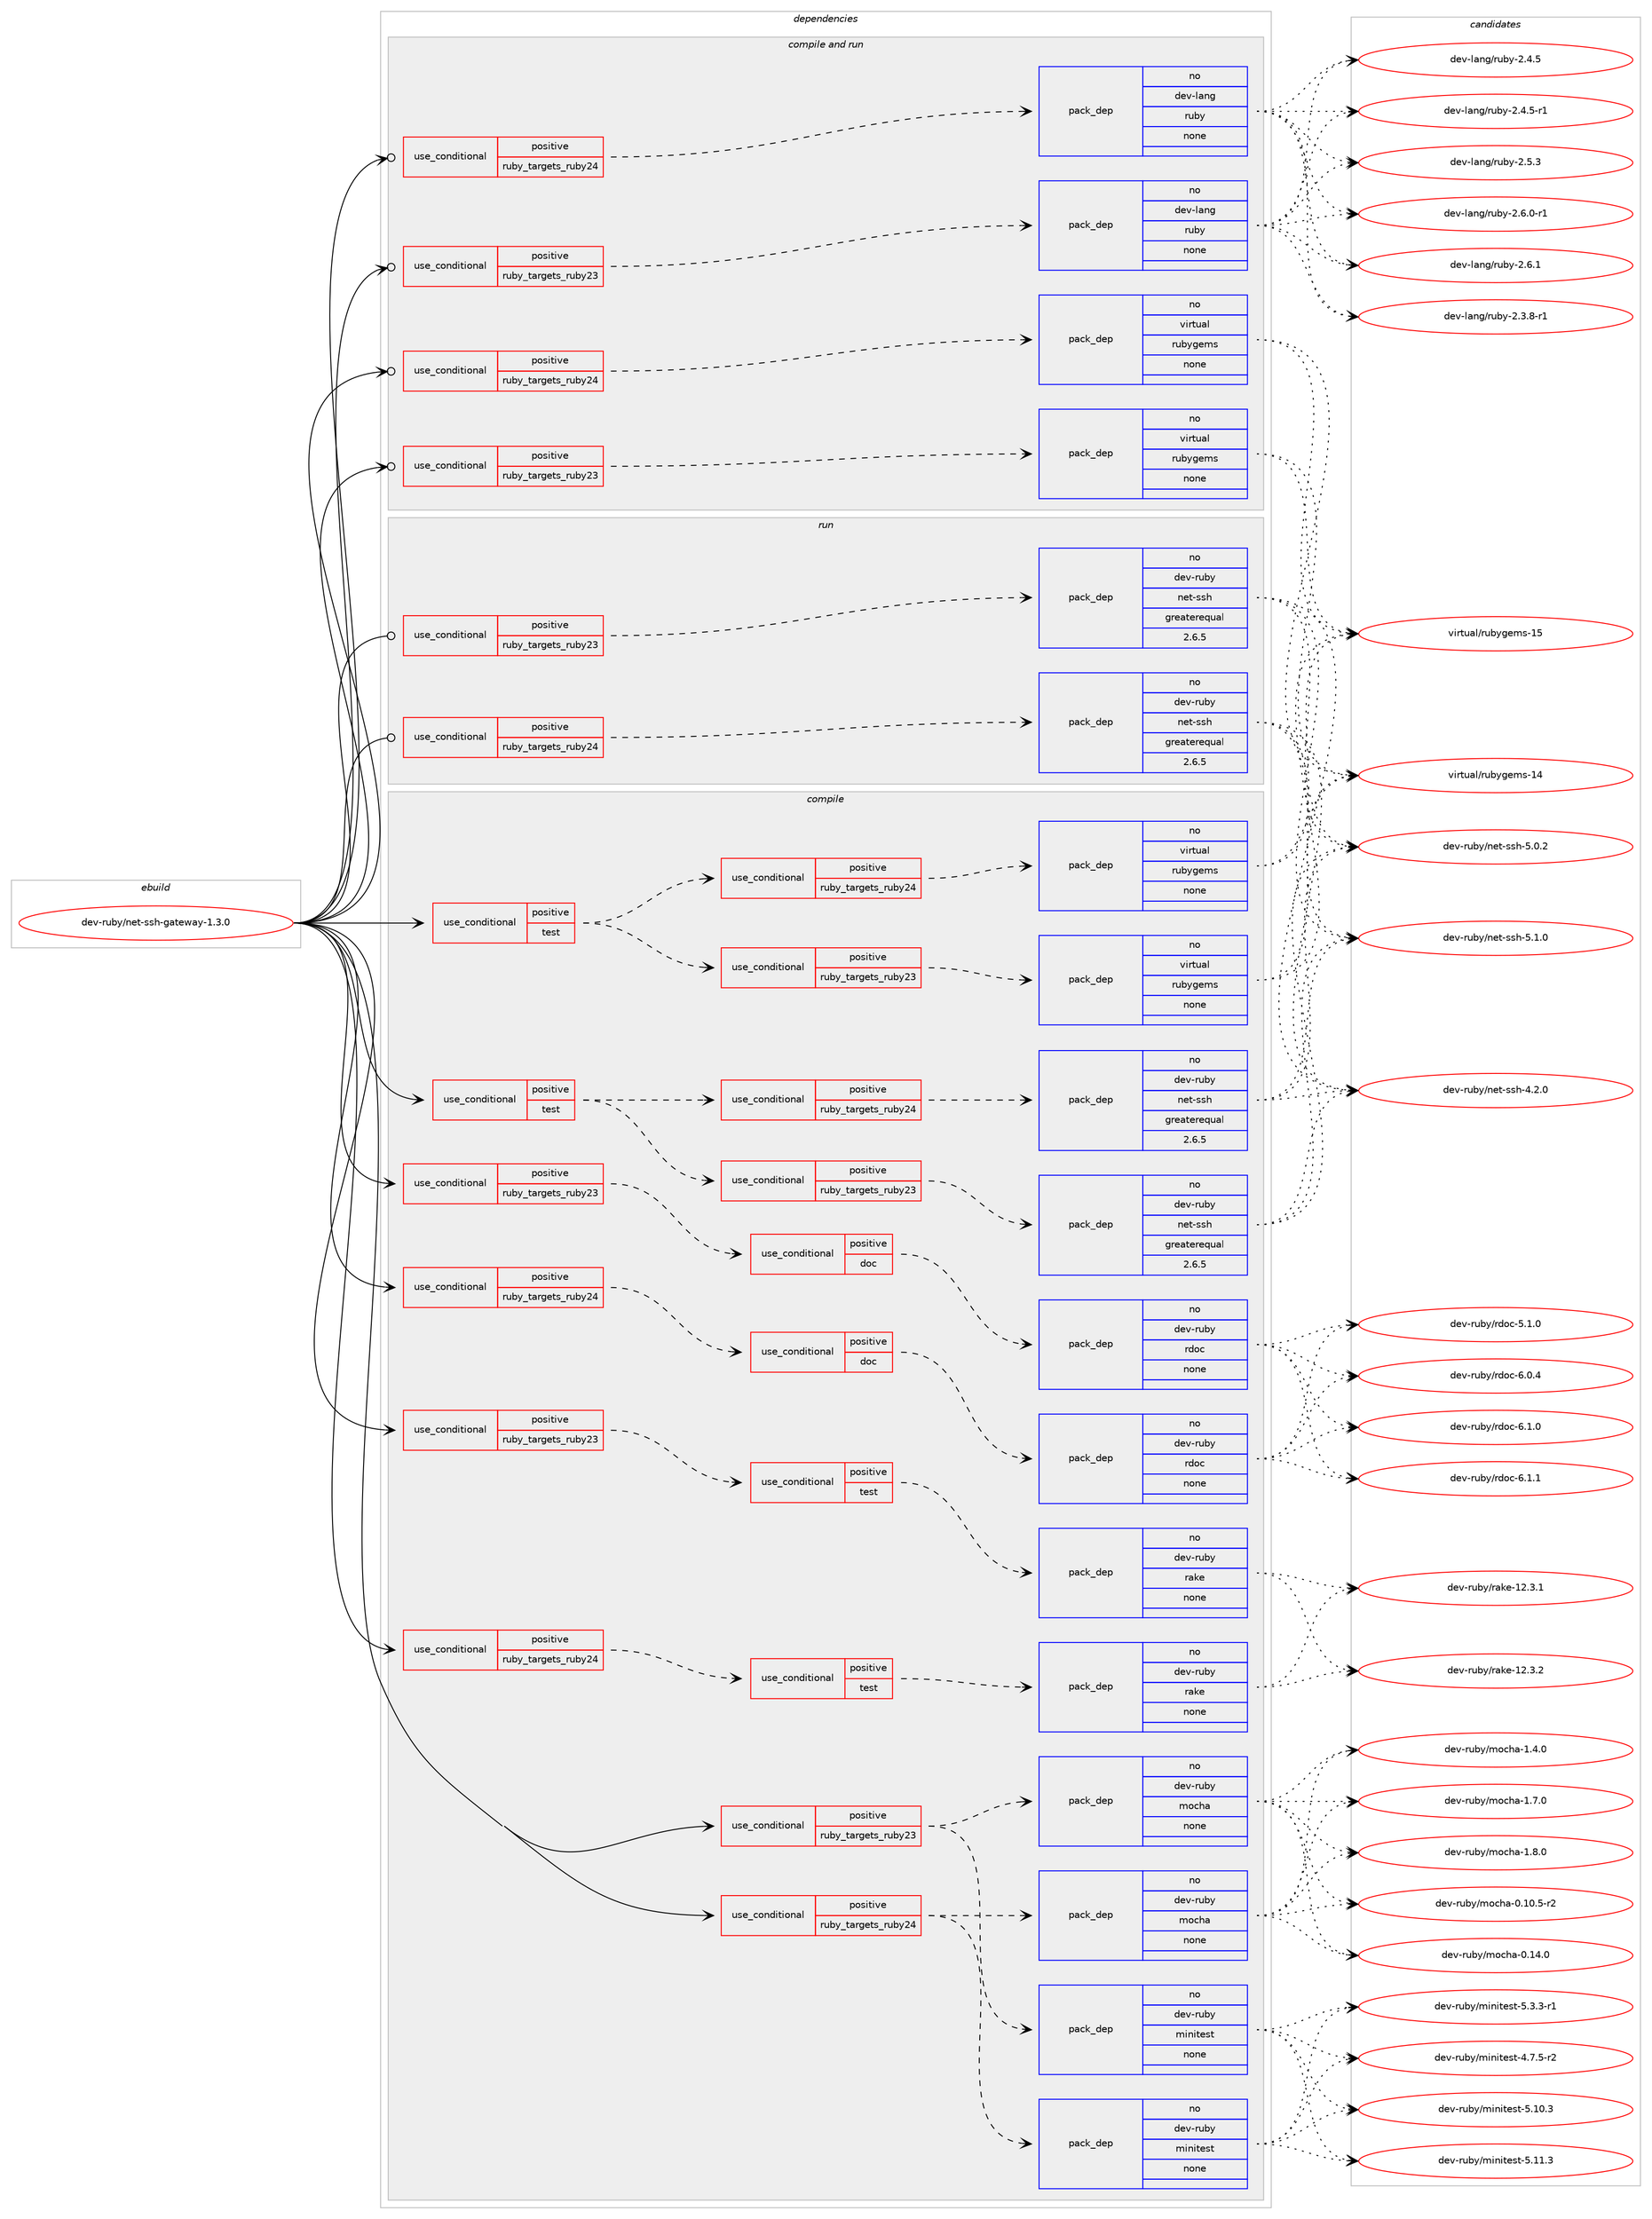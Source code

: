 digraph prolog {

# *************
# Graph options
# *************

newrank=true;
concentrate=true;
compound=true;
graph [rankdir=LR,fontname=Helvetica,fontsize=10,ranksep=1.5];#, ranksep=2.5, nodesep=0.2];
edge  [arrowhead=vee];
node  [fontname=Helvetica,fontsize=10];

# **********
# The ebuild
# **********

subgraph cluster_leftcol {
color=gray;
rank=same;
label=<<i>ebuild</i>>;
id [label="dev-ruby/net-ssh-gateway-1.3.0", color=red, width=4, href="../dev-ruby/net-ssh-gateway-1.3.0.svg"];
}

# ****************
# The dependencies
# ****************

subgraph cluster_midcol {
color=gray;
label=<<i>dependencies</i>>;
subgraph cluster_compile {
fillcolor="#eeeeee";
style=filled;
label=<<i>compile</i>>;
subgraph cond407426 {
dependency1507738 [label=<<TABLE BORDER="0" CELLBORDER="1" CELLSPACING="0" CELLPADDING="4"><TR><TD ROWSPAN="3" CELLPADDING="10">use_conditional</TD></TR><TR><TD>positive</TD></TR><TR><TD>ruby_targets_ruby23</TD></TR></TABLE>>, shape=none, color=red];
subgraph cond407427 {
dependency1507739 [label=<<TABLE BORDER="0" CELLBORDER="1" CELLSPACING="0" CELLPADDING="4"><TR><TD ROWSPAN="3" CELLPADDING="10">use_conditional</TD></TR><TR><TD>positive</TD></TR><TR><TD>doc</TD></TR></TABLE>>, shape=none, color=red];
subgraph pack1076815 {
dependency1507740 [label=<<TABLE BORDER="0" CELLBORDER="1" CELLSPACING="0" CELLPADDING="4" WIDTH="220"><TR><TD ROWSPAN="6" CELLPADDING="30">pack_dep</TD></TR><TR><TD WIDTH="110">no</TD></TR><TR><TD>dev-ruby</TD></TR><TR><TD>rdoc</TD></TR><TR><TD>none</TD></TR><TR><TD></TD></TR></TABLE>>, shape=none, color=blue];
}
dependency1507739:e -> dependency1507740:w [weight=20,style="dashed",arrowhead="vee"];
}
dependency1507738:e -> dependency1507739:w [weight=20,style="dashed",arrowhead="vee"];
}
id:e -> dependency1507738:w [weight=20,style="solid",arrowhead="vee"];
subgraph cond407428 {
dependency1507741 [label=<<TABLE BORDER="0" CELLBORDER="1" CELLSPACING="0" CELLPADDING="4"><TR><TD ROWSPAN="3" CELLPADDING="10">use_conditional</TD></TR><TR><TD>positive</TD></TR><TR><TD>ruby_targets_ruby23</TD></TR></TABLE>>, shape=none, color=red];
subgraph cond407429 {
dependency1507742 [label=<<TABLE BORDER="0" CELLBORDER="1" CELLSPACING="0" CELLPADDING="4"><TR><TD ROWSPAN="3" CELLPADDING="10">use_conditional</TD></TR><TR><TD>positive</TD></TR><TR><TD>test</TD></TR></TABLE>>, shape=none, color=red];
subgraph pack1076816 {
dependency1507743 [label=<<TABLE BORDER="0" CELLBORDER="1" CELLSPACING="0" CELLPADDING="4" WIDTH="220"><TR><TD ROWSPAN="6" CELLPADDING="30">pack_dep</TD></TR><TR><TD WIDTH="110">no</TD></TR><TR><TD>dev-ruby</TD></TR><TR><TD>rake</TD></TR><TR><TD>none</TD></TR><TR><TD></TD></TR></TABLE>>, shape=none, color=blue];
}
dependency1507742:e -> dependency1507743:w [weight=20,style="dashed",arrowhead="vee"];
}
dependency1507741:e -> dependency1507742:w [weight=20,style="dashed",arrowhead="vee"];
}
id:e -> dependency1507741:w [weight=20,style="solid",arrowhead="vee"];
subgraph cond407430 {
dependency1507744 [label=<<TABLE BORDER="0" CELLBORDER="1" CELLSPACING="0" CELLPADDING="4"><TR><TD ROWSPAN="3" CELLPADDING="10">use_conditional</TD></TR><TR><TD>positive</TD></TR><TR><TD>ruby_targets_ruby23</TD></TR></TABLE>>, shape=none, color=red];
subgraph pack1076817 {
dependency1507745 [label=<<TABLE BORDER="0" CELLBORDER="1" CELLSPACING="0" CELLPADDING="4" WIDTH="220"><TR><TD ROWSPAN="6" CELLPADDING="30">pack_dep</TD></TR><TR><TD WIDTH="110">no</TD></TR><TR><TD>dev-ruby</TD></TR><TR><TD>minitest</TD></TR><TR><TD>none</TD></TR><TR><TD></TD></TR></TABLE>>, shape=none, color=blue];
}
dependency1507744:e -> dependency1507745:w [weight=20,style="dashed",arrowhead="vee"];
subgraph pack1076818 {
dependency1507746 [label=<<TABLE BORDER="0" CELLBORDER="1" CELLSPACING="0" CELLPADDING="4" WIDTH="220"><TR><TD ROWSPAN="6" CELLPADDING="30">pack_dep</TD></TR><TR><TD WIDTH="110">no</TD></TR><TR><TD>dev-ruby</TD></TR><TR><TD>mocha</TD></TR><TR><TD>none</TD></TR><TR><TD></TD></TR></TABLE>>, shape=none, color=blue];
}
dependency1507744:e -> dependency1507746:w [weight=20,style="dashed",arrowhead="vee"];
}
id:e -> dependency1507744:w [weight=20,style="solid",arrowhead="vee"];
subgraph cond407431 {
dependency1507747 [label=<<TABLE BORDER="0" CELLBORDER="1" CELLSPACING="0" CELLPADDING="4"><TR><TD ROWSPAN="3" CELLPADDING="10">use_conditional</TD></TR><TR><TD>positive</TD></TR><TR><TD>ruby_targets_ruby24</TD></TR></TABLE>>, shape=none, color=red];
subgraph cond407432 {
dependency1507748 [label=<<TABLE BORDER="0" CELLBORDER="1" CELLSPACING="0" CELLPADDING="4"><TR><TD ROWSPAN="3" CELLPADDING="10">use_conditional</TD></TR><TR><TD>positive</TD></TR><TR><TD>doc</TD></TR></TABLE>>, shape=none, color=red];
subgraph pack1076819 {
dependency1507749 [label=<<TABLE BORDER="0" CELLBORDER="1" CELLSPACING="0" CELLPADDING="4" WIDTH="220"><TR><TD ROWSPAN="6" CELLPADDING="30">pack_dep</TD></TR><TR><TD WIDTH="110">no</TD></TR><TR><TD>dev-ruby</TD></TR><TR><TD>rdoc</TD></TR><TR><TD>none</TD></TR><TR><TD></TD></TR></TABLE>>, shape=none, color=blue];
}
dependency1507748:e -> dependency1507749:w [weight=20,style="dashed",arrowhead="vee"];
}
dependency1507747:e -> dependency1507748:w [weight=20,style="dashed",arrowhead="vee"];
}
id:e -> dependency1507747:w [weight=20,style="solid",arrowhead="vee"];
subgraph cond407433 {
dependency1507750 [label=<<TABLE BORDER="0" CELLBORDER="1" CELLSPACING="0" CELLPADDING="4"><TR><TD ROWSPAN="3" CELLPADDING="10">use_conditional</TD></TR><TR><TD>positive</TD></TR><TR><TD>ruby_targets_ruby24</TD></TR></TABLE>>, shape=none, color=red];
subgraph cond407434 {
dependency1507751 [label=<<TABLE BORDER="0" CELLBORDER="1" CELLSPACING="0" CELLPADDING="4"><TR><TD ROWSPAN="3" CELLPADDING="10">use_conditional</TD></TR><TR><TD>positive</TD></TR><TR><TD>test</TD></TR></TABLE>>, shape=none, color=red];
subgraph pack1076820 {
dependency1507752 [label=<<TABLE BORDER="0" CELLBORDER="1" CELLSPACING="0" CELLPADDING="4" WIDTH="220"><TR><TD ROWSPAN="6" CELLPADDING="30">pack_dep</TD></TR><TR><TD WIDTH="110">no</TD></TR><TR><TD>dev-ruby</TD></TR><TR><TD>rake</TD></TR><TR><TD>none</TD></TR><TR><TD></TD></TR></TABLE>>, shape=none, color=blue];
}
dependency1507751:e -> dependency1507752:w [weight=20,style="dashed",arrowhead="vee"];
}
dependency1507750:e -> dependency1507751:w [weight=20,style="dashed",arrowhead="vee"];
}
id:e -> dependency1507750:w [weight=20,style="solid",arrowhead="vee"];
subgraph cond407435 {
dependency1507753 [label=<<TABLE BORDER="0" CELLBORDER="1" CELLSPACING="0" CELLPADDING="4"><TR><TD ROWSPAN="3" CELLPADDING="10">use_conditional</TD></TR><TR><TD>positive</TD></TR><TR><TD>ruby_targets_ruby24</TD></TR></TABLE>>, shape=none, color=red];
subgraph pack1076821 {
dependency1507754 [label=<<TABLE BORDER="0" CELLBORDER="1" CELLSPACING="0" CELLPADDING="4" WIDTH="220"><TR><TD ROWSPAN="6" CELLPADDING="30">pack_dep</TD></TR><TR><TD WIDTH="110">no</TD></TR><TR><TD>dev-ruby</TD></TR><TR><TD>minitest</TD></TR><TR><TD>none</TD></TR><TR><TD></TD></TR></TABLE>>, shape=none, color=blue];
}
dependency1507753:e -> dependency1507754:w [weight=20,style="dashed",arrowhead="vee"];
subgraph pack1076822 {
dependency1507755 [label=<<TABLE BORDER="0" CELLBORDER="1" CELLSPACING="0" CELLPADDING="4" WIDTH="220"><TR><TD ROWSPAN="6" CELLPADDING="30">pack_dep</TD></TR><TR><TD WIDTH="110">no</TD></TR><TR><TD>dev-ruby</TD></TR><TR><TD>mocha</TD></TR><TR><TD>none</TD></TR><TR><TD></TD></TR></TABLE>>, shape=none, color=blue];
}
dependency1507753:e -> dependency1507755:w [weight=20,style="dashed",arrowhead="vee"];
}
id:e -> dependency1507753:w [weight=20,style="solid",arrowhead="vee"];
subgraph cond407436 {
dependency1507756 [label=<<TABLE BORDER="0" CELLBORDER="1" CELLSPACING="0" CELLPADDING="4"><TR><TD ROWSPAN="3" CELLPADDING="10">use_conditional</TD></TR><TR><TD>positive</TD></TR><TR><TD>test</TD></TR></TABLE>>, shape=none, color=red];
subgraph cond407437 {
dependency1507757 [label=<<TABLE BORDER="0" CELLBORDER="1" CELLSPACING="0" CELLPADDING="4"><TR><TD ROWSPAN="3" CELLPADDING="10">use_conditional</TD></TR><TR><TD>positive</TD></TR><TR><TD>ruby_targets_ruby23</TD></TR></TABLE>>, shape=none, color=red];
subgraph pack1076823 {
dependency1507758 [label=<<TABLE BORDER="0" CELLBORDER="1" CELLSPACING="0" CELLPADDING="4" WIDTH="220"><TR><TD ROWSPAN="6" CELLPADDING="30">pack_dep</TD></TR><TR><TD WIDTH="110">no</TD></TR><TR><TD>dev-ruby</TD></TR><TR><TD>net-ssh</TD></TR><TR><TD>greaterequal</TD></TR><TR><TD>2.6.5</TD></TR></TABLE>>, shape=none, color=blue];
}
dependency1507757:e -> dependency1507758:w [weight=20,style="dashed",arrowhead="vee"];
}
dependency1507756:e -> dependency1507757:w [weight=20,style="dashed",arrowhead="vee"];
subgraph cond407438 {
dependency1507759 [label=<<TABLE BORDER="0" CELLBORDER="1" CELLSPACING="0" CELLPADDING="4"><TR><TD ROWSPAN="3" CELLPADDING="10">use_conditional</TD></TR><TR><TD>positive</TD></TR><TR><TD>ruby_targets_ruby24</TD></TR></TABLE>>, shape=none, color=red];
subgraph pack1076824 {
dependency1507760 [label=<<TABLE BORDER="0" CELLBORDER="1" CELLSPACING="0" CELLPADDING="4" WIDTH="220"><TR><TD ROWSPAN="6" CELLPADDING="30">pack_dep</TD></TR><TR><TD WIDTH="110">no</TD></TR><TR><TD>dev-ruby</TD></TR><TR><TD>net-ssh</TD></TR><TR><TD>greaterequal</TD></TR><TR><TD>2.6.5</TD></TR></TABLE>>, shape=none, color=blue];
}
dependency1507759:e -> dependency1507760:w [weight=20,style="dashed",arrowhead="vee"];
}
dependency1507756:e -> dependency1507759:w [weight=20,style="dashed",arrowhead="vee"];
}
id:e -> dependency1507756:w [weight=20,style="solid",arrowhead="vee"];
subgraph cond407439 {
dependency1507761 [label=<<TABLE BORDER="0" CELLBORDER="1" CELLSPACING="0" CELLPADDING="4"><TR><TD ROWSPAN="3" CELLPADDING="10">use_conditional</TD></TR><TR><TD>positive</TD></TR><TR><TD>test</TD></TR></TABLE>>, shape=none, color=red];
subgraph cond407440 {
dependency1507762 [label=<<TABLE BORDER="0" CELLBORDER="1" CELLSPACING="0" CELLPADDING="4"><TR><TD ROWSPAN="3" CELLPADDING="10">use_conditional</TD></TR><TR><TD>positive</TD></TR><TR><TD>ruby_targets_ruby23</TD></TR></TABLE>>, shape=none, color=red];
subgraph pack1076825 {
dependency1507763 [label=<<TABLE BORDER="0" CELLBORDER="1" CELLSPACING="0" CELLPADDING="4" WIDTH="220"><TR><TD ROWSPAN="6" CELLPADDING="30">pack_dep</TD></TR><TR><TD WIDTH="110">no</TD></TR><TR><TD>virtual</TD></TR><TR><TD>rubygems</TD></TR><TR><TD>none</TD></TR><TR><TD></TD></TR></TABLE>>, shape=none, color=blue];
}
dependency1507762:e -> dependency1507763:w [weight=20,style="dashed",arrowhead="vee"];
}
dependency1507761:e -> dependency1507762:w [weight=20,style="dashed",arrowhead="vee"];
subgraph cond407441 {
dependency1507764 [label=<<TABLE BORDER="0" CELLBORDER="1" CELLSPACING="0" CELLPADDING="4"><TR><TD ROWSPAN="3" CELLPADDING="10">use_conditional</TD></TR><TR><TD>positive</TD></TR><TR><TD>ruby_targets_ruby24</TD></TR></TABLE>>, shape=none, color=red];
subgraph pack1076826 {
dependency1507765 [label=<<TABLE BORDER="0" CELLBORDER="1" CELLSPACING="0" CELLPADDING="4" WIDTH="220"><TR><TD ROWSPAN="6" CELLPADDING="30">pack_dep</TD></TR><TR><TD WIDTH="110">no</TD></TR><TR><TD>virtual</TD></TR><TR><TD>rubygems</TD></TR><TR><TD>none</TD></TR><TR><TD></TD></TR></TABLE>>, shape=none, color=blue];
}
dependency1507764:e -> dependency1507765:w [weight=20,style="dashed",arrowhead="vee"];
}
dependency1507761:e -> dependency1507764:w [weight=20,style="dashed",arrowhead="vee"];
}
id:e -> dependency1507761:w [weight=20,style="solid",arrowhead="vee"];
}
subgraph cluster_compileandrun {
fillcolor="#eeeeee";
style=filled;
label=<<i>compile and run</i>>;
subgraph cond407442 {
dependency1507766 [label=<<TABLE BORDER="0" CELLBORDER="1" CELLSPACING="0" CELLPADDING="4"><TR><TD ROWSPAN="3" CELLPADDING="10">use_conditional</TD></TR><TR><TD>positive</TD></TR><TR><TD>ruby_targets_ruby23</TD></TR></TABLE>>, shape=none, color=red];
subgraph pack1076827 {
dependency1507767 [label=<<TABLE BORDER="0" CELLBORDER="1" CELLSPACING="0" CELLPADDING="4" WIDTH="220"><TR><TD ROWSPAN="6" CELLPADDING="30">pack_dep</TD></TR><TR><TD WIDTH="110">no</TD></TR><TR><TD>dev-lang</TD></TR><TR><TD>ruby</TD></TR><TR><TD>none</TD></TR><TR><TD></TD></TR></TABLE>>, shape=none, color=blue];
}
dependency1507766:e -> dependency1507767:w [weight=20,style="dashed",arrowhead="vee"];
}
id:e -> dependency1507766:w [weight=20,style="solid",arrowhead="odotvee"];
subgraph cond407443 {
dependency1507768 [label=<<TABLE BORDER="0" CELLBORDER="1" CELLSPACING="0" CELLPADDING="4"><TR><TD ROWSPAN="3" CELLPADDING="10">use_conditional</TD></TR><TR><TD>positive</TD></TR><TR><TD>ruby_targets_ruby23</TD></TR></TABLE>>, shape=none, color=red];
subgraph pack1076828 {
dependency1507769 [label=<<TABLE BORDER="0" CELLBORDER="1" CELLSPACING="0" CELLPADDING="4" WIDTH="220"><TR><TD ROWSPAN="6" CELLPADDING="30">pack_dep</TD></TR><TR><TD WIDTH="110">no</TD></TR><TR><TD>virtual</TD></TR><TR><TD>rubygems</TD></TR><TR><TD>none</TD></TR><TR><TD></TD></TR></TABLE>>, shape=none, color=blue];
}
dependency1507768:e -> dependency1507769:w [weight=20,style="dashed",arrowhead="vee"];
}
id:e -> dependency1507768:w [weight=20,style="solid",arrowhead="odotvee"];
subgraph cond407444 {
dependency1507770 [label=<<TABLE BORDER="0" CELLBORDER="1" CELLSPACING="0" CELLPADDING="4"><TR><TD ROWSPAN="3" CELLPADDING="10">use_conditional</TD></TR><TR><TD>positive</TD></TR><TR><TD>ruby_targets_ruby24</TD></TR></TABLE>>, shape=none, color=red];
subgraph pack1076829 {
dependency1507771 [label=<<TABLE BORDER="0" CELLBORDER="1" CELLSPACING="0" CELLPADDING="4" WIDTH="220"><TR><TD ROWSPAN="6" CELLPADDING="30">pack_dep</TD></TR><TR><TD WIDTH="110">no</TD></TR><TR><TD>dev-lang</TD></TR><TR><TD>ruby</TD></TR><TR><TD>none</TD></TR><TR><TD></TD></TR></TABLE>>, shape=none, color=blue];
}
dependency1507770:e -> dependency1507771:w [weight=20,style="dashed",arrowhead="vee"];
}
id:e -> dependency1507770:w [weight=20,style="solid",arrowhead="odotvee"];
subgraph cond407445 {
dependency1507772 [label=<<TABLE BORDER="0" CELLBORDER="1" CELLSPACING="0" CELLPADDING="4"><TR><TD ROWSPAN="3" CELLPADDING="10">use_conditional</TD></TR><TR><TD>positive</TD></TR><TR><TD>ruby_targets_ruby24</TD></TR></TABLE>>, shape=none, color=red];
subgraph pack1076830 {
dependency1507773 [label=<<TABLE BORDER="0" CELLBORDER="1" CELLSPACING="0" CELLPADDING="4" WIDTH="220"><TR><TD ROWSPAN="6" CELLPADDING="30">pack_dep</TD></TR><TR><TD WIDTH="110">no</TD></TR><TR><TD>virtual</TD></TR><TR><TD>rubygems</TD></TR><TR><TD>none</TD></TR><TR><TD></TD></TR></TABLE>>, shape=none, color=blue];
}
dependency1507772:e -> dependency1507773:w [weight=20,style="dashed",arrowhead="vee"];
}
id:e -> dependency1507772:w [weight=20,style="solid",arrowhead="odotvee"];
}
subgraph cluster_run {
fillcolor="#eeeeee";
style=filled;
label=<<i>run</i>>;
subgraph cond407446 {
dependency1507774 [label=<<TABLE BORDER="0" CELLBORDER="1" CELLSPACING="0" CELLPADDING="4"><TR><TD ROWSPAN="3" CELLPADDING="10">use_conditional</TD></TR><TR><TD>positive</TD></TR><TR><TD>ruby_targets_ruby23</TD></TR></TABLE>>, shape=none, color=red];
subgraph pack1076831 {
dependency1507775 [label=<<TABLE BORDER="0" CELLBORDER="1" CELLSPACING="0" CELLPADDING="4" WIDTH="220"><TR><TD ROWSPAN="6" CELLPADDING="30">pack_dep</TD></TR><TR><TD WIDTH="110">no</TD></TR><TR><TD>dev-ruby</TD></TR><TR><TD>net-ssh</TD></TR><TR><TD>greaterequal</TD></TR><TR><TD>2.6.5</TD></TR></TABLE>>, shape=none, color=blue];
}
dependency1507774:e -> dependency1507775:w [weight=20,style="dashed",arrowhead="vee"];
}
id:e -> dependency1507774:w [weight=20,style="solid",arrowhead="odot"];
subgraph cond407447 {
dependency1507776 [label=<<TABLE BORDER="0" CELLBORDER="1" CELLSPACING="0" CELLPADDING="4"><TR><TD ROWSPAN="3" CELLPADDING="10">use_conditional</TD></TR><TR><TD>positive</TD></TR><TR><TD>ruby_targets_ruby24</TD></TR></TABLE>>, shape=none, color=red];
subgraph pack1076832 {
dependency1507777 [label=<<TABLE BORDER="0" CELLBORDER="1" CELLSPACING="0" CELLPADDING="4" WIDTH="220"><TR><TD ROWSPAN="6" CELLPADDING="30">pack_dep</TD></TR><TR><TD WIDTH="110">no</TD></TR><TR><TD>dev-ruby</TD></TR><TR><TD>net-ssh</TD></TR><TR><TD>greaterequal</TD></TR><TR><TD>2.6.5</TD></TR></TABLE>>, shape=none, color=blue];
}
dependency1507776:e -> dependency1507777:w [weight=20,style="dashed",arrowhead="vee"];
}
id:e -> dependency1507776:w [weight=20,style="solid",arrowhead="odot"];
}
}

# **************
# The candidates
# **************

subgraph cluster_choices {
rank=same;
color=gray;
label=<<i>candidates</i>>;

subgraph choice1076815 {
color=black;
nodesep=1;
choice10010111845114117981214711410011199455346494648 [label="dev-ruby/rdoc-5.1.0", color=red, width=4,href="../dev-ruby/rdoc-5.1.0.svg"];
choice10010111845114117981214711410011199455446484652 [label="dev-ruby/rdoc-6.0.4", color=red, width=4,href="../dev-ruby/rdoc-6.0.4.svg"];
choice10010111845114117981214711410011199455446494648 [label="dev-ruby/rdoc-6.1.0", color=red, width=4,href="../dev-ruby/rdoc-6.1.0.svg"];
choice10010111845114117981214711410011199455446494649 [label="dev-ruby/rdoc-6.1.1", color=red, width=4,href="../dev-ruby/rdoc-6.1.1.svg"];
dependency1507740:e -> choice10010111845114117981214711410011199455346494648:w [style=dotted,weight="100"];
dependency1507740:e -> choice10010111845114117981214711410011199455446484652:w [style=dotted,weight="100"];
dependency1507740:e -> choice10010111845114117981214711410011199455446494648:w [style=dotted,weight="100"];
dependency1507740:e -> choice10010111845114117981214711410011199455446494649:w [style=dotted,weight="100"];
}
subgraph choice1076816 {
color=black;
nodesep=1;
choice1001011184511411798121471149710710145495046514649 [label="dev-ruby/rake-12.3.1", color=red, width=4,href="../dev-ruby/rake-12.3.1.svg"];
choice1001011184511411798121471149710710145495046514650 [label="dev-ruby/rake-12.3.2", color=red, width=4,href="../dev-ruby/rake-12.3.2.svg"];
dependency1507743:e -> choice1001011184511411798121471149710710145495046514649:w [style=dotted,weight="100"];
dependency1507743:e -> choice1001011184511411798121471149710710145495046514650:w [style=dotted,weight="100"];
}
subgraph choice1076817 {
color=black;
nodesep=1;
choice1001011184511411798121471091051101051161011151164552465546534511450 [label="dev-ruby/minitest-4.7.5-r2", color=red, width=4,href="../dev-ruby/minitest-4.7.5-r2.svg"];
choice10010111845114117981214710910511010511610111511645534649484651 [label="dev-ruby/minitest-5.10.3", color=red, width=4,href="../dev-ruby/minitest-5.10.3.svg"];
choice10010111845114117981214710910511010511610111511645534649494651 [label="dev-ruby/minitest-5.11.3", color=red, width=4,href="../dev-ruby/minitest-5.11.3.svg"];
choice1001011184511411798121471091051101051161011151164553465146514511449 [label="dev-ruby/minitest-5.3.3-r1", color=red, width=4,href="../dev-ruby/minitest-5.3.3-r1.svg"];
dependency1507745:e -> choice1001011184511411798121471091051101051161011151164552465546534511450:w [style=dotted,weight="100"];
dependency1507745:e -> choice10010111845114117981214710910511010511610111511645534649484651:w [style=dotted,weight="100"];
dependency1507745:e -> choice10010111845114117981214710910511010511610111511645534649494651:w [style=dotted,weight="100"];
dependency1507745:e -> choice1001011184511411798121471091051101051161011151164553465146514511449:w [style=dotted,weight="100"];
}
subgraph choice1076818 {
color=black;
nodesep=1;
choice1001011184511411798121471091119910497454846494846534511450 [label="dev-ruby/mocha-0.10.5-r2", color=red, width=4,href="../dev-ruby/mocha-0.10.5-r2.svg"];
choice100101118451141179812147109111991049745484649524648 [label="dev-ruby/mocha-0.14.0", color=red, width=4,href="../dev-ruby/mocha-0.14.0.svg"];
choice1001011184511411798121471091119910497454946524648 [label="dev-ruby/mocha-1.4.0", color=red, width=4,href="../dev-ruby/mocha-1.4.0.svg"];
choice1001011184511411798121471091119910497454946554648 [label="dev-ruby/mocha-1.7.0", color=red, width=4,href="../dev-ruby/mocha-1.7.0.svg"];
choice1001011184511411798121471091119910497454946564648 [label="dev-ruby/mocha-1.8.0", color=red, width=4,href="../dev-ruby/mocha-1.8.0.svg"];
dependency1507746:e -> choice1001011184511411798121471091119910497454846494846534511450:w [style=dotted,weight="100"];
dependency1507746:e -> choice100101118451141179812147109111991049745484649524648:w [style=dotted,weight="100"];
dependency1507746:e -> choice1001011184511411798121471091119910497454946524648:w [style=dotted,weight="100"];
dependency1507746:e -> choice1001011184511411798121471091119910497454946554648:w [style=dotted,weight="100"];
dependency1507746:e -> choice1001011184511411798121471091119910497454946564648:w [style=dotted,weight="100"];
}
subgraph choice1076819 {
color=black;
nodesep=1;
choice10010111845114117981214711410011199455346494648 [label="dev-ruby/rdoc-5.1.0", color=red, width=4,href="../dev-ruby/rdoc-5.1.0.svg"];
choice10010111845114117981214711410011199455446484652 [label="dev-ruby/rdoc-6.0.4", color=red, width=4,href="../dev-ruby/rdoc-6.0.4.svg"];
choice10010111845114117981214711410011199455446494648 [label="dev-ruby/rdoc-6.1.0", color=red, width=4,href="../dev-ruby/rdoc-6.1.0.svg"];
choice10010111845114117981214711410011199455446494649 [label="dev-ruby/rdoc-6.1.1", color=red, width=4,href="../dev-ruby/rdoc-6.1.1.svg"];
dependency1507749:e -> choice10010111845114117981214711410011199455346494648:w [style=dotted,weight="100"];
dependency1507749:e -> choice10010111845114117981214711410011199455446484652:w [style=dotted,weight="100"];
dependency1507749:e -> choice10010111845114117981214711410011199455446494648:w [style=dotted,weight="100"];
dependency1507749:e -> choice10010111845114117981214711410011199455446494649:w [style=dotted,weight="100"];
}
subgraph choice1076820 {
color=black;
nodesep=1;
choice1001011184511411798121471149710710145495046514649 [label="dev-ruby/rake-12.3.1", color=red, width=4,href="../dev-ruby/rake-12.3.1.svg"];
choice1001011184511411798121471149710710145495046514650 [label="dev-ruby/rake-12.3.2", color=red, width=4,href="../dev-ruby/rake-12.3.2.svg"];
dependency1507752:e -> choice1001011184511411798121471149710710145495046514649:w [style=dotted,weight="100"];
dependency1507752:e -> choice1001011184511411798121471149710710145495046514650:w [style=dotted,weight="100"];
}
subgraph choice1076821 {
color=black;
nodesep=1;
choice1001011184511411798121471091051101051161011151164552465546534511450 [label="dev-ruby/minitest-4.7.5-r2", color=red, width=4,href="../dev-ruby/minitest-4.7.5-r2.svg"];
choice10010111845114117981214710910511010511610111511645534649484651 [label="dev-ruby/minitest-5.10.3", color=red, width=4,href="../dev-ruby/minitest-5.10.3.svg"];
choice10010111845114117981214710910511010511610111511645534649494651 [label="dev-ruby/minitest-5.11.3", color=red, width=4,href="../dev-ruby/minitest-5.11.3.svg"];
choice1001011184511411798121471091051101051161011151164553465146514511449 [label="dev-ruby/minitest-5.3.3-r1", color=red, width=4,href="../dev-ruby/minitest-5.3.3-r1.svg"];
dependency1507754:e -> choice1001011184511411798121471091051101051161011151164552465546534511450:w [style=dotted,weight="100"];
dependency1507754:e -> choice10010111845114117981214710910511010511610111511645534649484651:w [style=dotted,weight="100"];
dependency1507754:e -> choice10010111845114117981214710910511010511610111511645534649494651:w [style=dotted,weight="100"];
dependency1507754:e -> choice1001011184511411798121471091051101051161011151164553465146514511449:w [style=dotted,weight="100"];
}
subgraph choice1076822 {
color=black;
nodesep=1;
choice1001011184511411798121471091119910497454846494846534511450 [label="dev-ruby/mocha-0.10.5-r2", color=red, width=4,href="../dev-ruby/mocha-0.10.5-r2.svg"];
choice100101118451141179812147109111991049745484649524648 [label="dev-ruby/mocha-0.14.0", color=red, width=4,href="../dev-ruby/mocha-0.14.0.svg"];
choice1001011184511411798121471091119910497454946524648 [label="dev-ruby/mocha-1.4.0", color=red, width=4,href="../dev-ruby/mocha-1.4.0.svg"];
choice1001011184511411798121471091119910497454946554648 [label="dev-ruby/mocha-1.7.0", color=red, width=4,href="../dev-ruby/mocha-1.7.0.svg"];
choice1001011184511411798121471091119910497454946564648 [label="dev-ruby/mocha-1.8.0", color=red, width=4,href="../dev-ruby/mocha-1.8.0.svg"];
dependency1507755:e -> choice1001011184511411798121471091119910497454846494846534511450:w [style=dotted,weight="100"];
dependency1507755:e -> choice100101118451141179812147109111991049745484649524648:w [style=dotted,weight="100"];
dependency1507755:e -> choice1001011184511411798121471091119910497454946524648:w [style=dotted,weight="100"];
dependency1507755:e -> choice1001011184511411798121471091119910497454946554648:w [style=dotted,weight="100"];
dependency1507755:e -> choice1001011184511411798121471091119910497454946564648:w [style=dotted,weight="100"];
}
subgraph choice1076823 {
color=black;
nodesep=1;
choice10010111845114117981214711010111645115115104455246504648 [label="dev-ruby/net-ssh-4.2.0", color=red, width=4,href="../dev-ruby/net-ssh-4.2.0.svg"];
choice10010111845114117981214711010111645115115104455346484650 [label="dev-ruby/net-ssh-5.0.2", color=red, width=4,href="../dev-ruby/net-ssh-5.0.2.svg"];
choice10010111845114117981214711010111645115115104455346494648 [label="dev-ruby/net-ssh-5.1.0", color=red, width=4,href="../dev-ruby/net-ssh-5.1.0.svg"];
dependency1507758:e -> choice10010111845114117981214711010111645115115104455246504648:w [style=dotted,weight="100"];
dependency1507758:e -> choice10010111845114117981214711010111645115115104455346484650:w [style=dotted,weight="100"];
dependency1507758:e -> choice10010111845114117981214711010111645115115104455346494648:w [style=dotted,weight="100"];
}
subgraph choice1076824 {
color=black;
nodesep=1;
choice10010111845114117981214711010111645115115104455246504648 [label="dev-ruby/net-ssh-4.2.0", color=red, width=4,href="../dev-ruby/net-ssh-4.2.0.svg"];
choice10010111845114117981214711010111645115115104455346484650 [label="dev-ruby/net-ssh-5.0.2", color=red, width=4,href="../dev-ruby/net-ssh-5.0.2.svg"];
choice10010111845114117981214711010111645115115104455346494648 [label="dev-ruby/net-ssh-5.1.0", color=red, width=4,href="../dev-ruby/net-ssh-5.1.0.svg"];
dependency1507760:e -> choice10010111845114117981214711010111645115115104455246504648:w [style=dotted,weight="100"];
dependency1507760:e -> choice10010111845114117981214711010111645115115104455346484650:w [style=dotted,weight="100"];
dependency1507760:e -> choice10010111845114117981214711010111645115115104455346494648:w [style=dotted,weight="100"];
}
subgraph choice1076825 {
color=black;
nodesep=1;
choice118105114116117971084711411798121103101109115454952 [label="virtual/rubygems-14", color=red, width=4,href="../virtual/rubygems-14.svg"];
choice118105114116117971084711411798121103101109115454953 [label="virtual/rubygems-15", color=red, width=4,href="../virtual/rubygems-15.svg"];
dependency1507763:e -> choice118105114116117971084711411798121103101109115454952:w [style=dotted,weight="100"];
dependency1507763:e -> choice118105114116117971084711411798121103101109115454953:w [style=dotted,weight="100"];
}
subgraph choice1076826 {
color=black;
nodesep=1;
choice118105114116117971084711411798121103101109115454952 [label="virtual/rubygems-14", color=red, width=4,href="../virtual/rubygems-14.svg"];
choice118105114116117971084711411798121103101109115454953 [label="virtual/rubygems-15", color=red, width=4,href="../virtual/rubygems-15.svg"];
dependency1507765:e -> choice118105114116117971084711411798121103101109115454952:w [style=dotted,weight="100"];
dependency1507765:e -> choice118105114116117971084711411798121103101109115454953:w [style=dotted,weight="100"];
}
subgraph choice1076827 {
color=black;
nodesep=1;
choice100101118451089711010347114117981214550465146564511449 [label="dev-lang/ruby-2.3.8-r1", color=red, width=4,href="../dev-lang/ruby-2.3.8-r1.svg"];
choice10010111845108971101034711411798121455046524653 [label="dev-lang/ruby-2.4.5", color=red, width=4,href="../dev-lang/ruby-2.4.5.svg"];
choice100101118451089711010347114117981214550465246534511449 [label="dev-lang/ruby-2.4.5-r1", color=red, width=4,href="../dev-lang/ruby-2.4.5-r1.svg"];
choice10010111845108971101034711411798121455046534651 [label="dev-lang/ruby-2.5.3", color=red, width=4,href="../dev-lang/ruby-2.5.3.svg"];
choice100101118451089711010347114117981214550465446484511449 [label="dev-lang/ruby-2.6.0-r1", color=red, width=4,href="../dev-lang/ruby-2.6.0-r1.svg"];
choice10010111845108971101034711411798121455046544649 [label="dev-lang/ruby-2.6.1", color=red, width=4,href="../dev-lang/ruby-2.6.1.svg"];
dependency1507767:e -> choice100101118451089711010347114117981214550465146564511449:w [style=dotted,weight="100"];
dependency1507767:e -> choice10010111845108971101034711411798121455046524653:w [style=dotted,weight="100"];
dependency1507767:e -> choice100101118451089711010347114117981214550465246534511449:w [style=dotted,weight="100"];
dependency1507767:e -> choice10010111845108971101034711411798121455046534651:w [style=dotted,weight="100"];
dependency1507767:e -> choice100101118451089711010347114117981214550465446484511449:w [style=dotted,weight="100"];
dependency1507767:e -> choice10010111845108971101034711411798121455046544649:w [style=dotted,weight="100"];
}
subgraph choice1076828 {
color=black;
nodesep=1;
choice118105114116117971084711411798121103101109115454952 [label="virtual/rubygems-14", color=red, width=4,href="../virtual/rubygems-14.svg"];
choice118105114116117971084711411798121103101109115454953 [label="virtual/rubygems-15", color=red, width=4,href="../virtual/rubygems-15.svg"];
dependency1507769:e -> choice118105114116117971084711411798121103101109115454952:w [style=dotted,weight="100"];
dependency1507769:e -> choice118105114116117971084711411798121103101109115454953:w [style=dotted,weight="100"];
}
subgraph choice1076829 {
color=black;
nodesep=1;
choice100101118451089711010347114117981214550465146564511449 [label="dev-lang/ruby-2.3.8-r1", color=red, width=4,href="../dev-lang/ruby-2.3.8-r1.svg"];
choice10010111845108971101034711411798121455046524653 [label="dev-lang/ruby-2.4.5", color=red, width=4,href="../dev-lang/ruby-2.4.5.svg"];
choice100101118451089711010347114117981214550465246534511449 [label="dev-lang/ruby-2.4.5-r1", color=red, width=4,href="../dev-lang/ruby-2.4.5-r1.svg"];
choice10010111845108971101034711411798121455046534651 [label="dev-lang/ruby-2.5.3", color=red, width=4,href="../dev-lang/ruby-2.5.3.svg"];
choice100101118451089711010347114117981214550465446484511449 [label="dev-lang/ruby-2.6.0-r1", color=red, width=4,href="../dev-lang/ruby-2.6.0-r1.svg"];
choice10010111845108971101034711411798121455046544649 [label="dev-lang/ruby-2.6.1", color=red, width=4,href="../dev-lang/ruby-2.6.1.svg"];
dependency1507771:e -> choice100101118451089711010347114117981214550465146564511449:w [style=dotted,weight="100"];
dependency1507771:e -> choice10010111845108971101034711411798121455046524653:w [style=dotted,weight="100"];
dependency1507771:e -> choice100101118451089711010347114117981214550465246534511449:w [style=dotted,weight="100"];
dependency1507771:e -> choice10010111845108971101034711411798121455046534651:w [style=dotted,weight="100"];
dependency1507771:e -> choice100101118451089711010347114117981214550465446484511449:w [style=dotted,weight="100"];
dependency1507771:e -> choice10010111845108971101034711411798121455046544649:w [style=dotted,weight="100"];
}
subgraph choice1076830 {
color=black;
nodesep=1;
choice118105114116117971084711411798121103101109115454952 [label="virtual/rubygems-14", color=red, width=4,href="../virtual/rubygems-14.svg"];
choice118105114116117971084711411798121103101109115454953 [label="virtual/rubygems-15", color=red, width=4,href="../virtual/rubygems-15.svg"];
dependency1507773:e -> choice118105114116117971084711411798121103101109115454952:w [style=dotted,weight="100"];
dependency1507773:e -> choice118105114116117971084711411798121103101109115454953:w [style=dotted,weight="100"];
}
subgraph choice1076831 {
color=black;
nodesep=1;
choice10010111845114117981214711010111645115115104455246504648 [label="dev-ruby/net-ssh-4.2.0", color=red, width=4,href="../dev-ruby/net-ssh-4.2.0.svg"];
choice10010111845114117981214711010111645115115104455346484650 [label="dev-ruby/net-ssh-5.0.2", color=red, width=4,href="../dev-ruby/net-ssh-5.0.2.svg"];
choice10010111845114117981214711010111645115115104455346494648 [label="dev-ruby/net-ssh-5.1.0", color=red, width=4,href="../dev-ruby/net-ssh-5.1.0.svg"];
dependency1507775:e -> choice10010111845114117981214711010111645115115104455246504648:w [style=dotted,weight="100"];
dependency1507775:e -> choice10010111845114117981214711010111645115115104455346484650:w [style=dotted,weight="100"];
dependency1507775:e -> choice10010111845114117981214711010111645115115104455346494648:w [style=dotted,weight="100"];
}
subgraph choice1076832 {
color=black;
nodesep=1;
choice10010111845114117981214711010111645115115104455246504648 [label="dev-ruby/net-ssh-4.2.0", color=red, width=4,href="../dev-ruby/net-ssh-4.2.0.svg"];
choice10010111845114117981214711010111645115115104455346484650 [label="dev-ruby/net-ssh-5.0.2", color=red, width=4,href="../dev-ruby/net-ssh-5.0.2.svg"];
choice10010111845114117981214711010111645115115104455346494648 [label="dev-ruby/net-ssh-5.1.0", color=red, width=4,href="../dev-ruby/net-ssh-5.1.0.svg"];
dependency1507777:e -> choice10010111845114117981214711010111645115115104455246504648:w [style=dotted,weight="100"];
dependency1507777:e -> choice10010111845114117981214711010111645115115104455346484650:w [style=dotted,weight="100"];
dependency1507777:e -> choice10010111845114117981214711010111645115115104455346494648:w [style=dotted,weight="100"];
}
}

}

